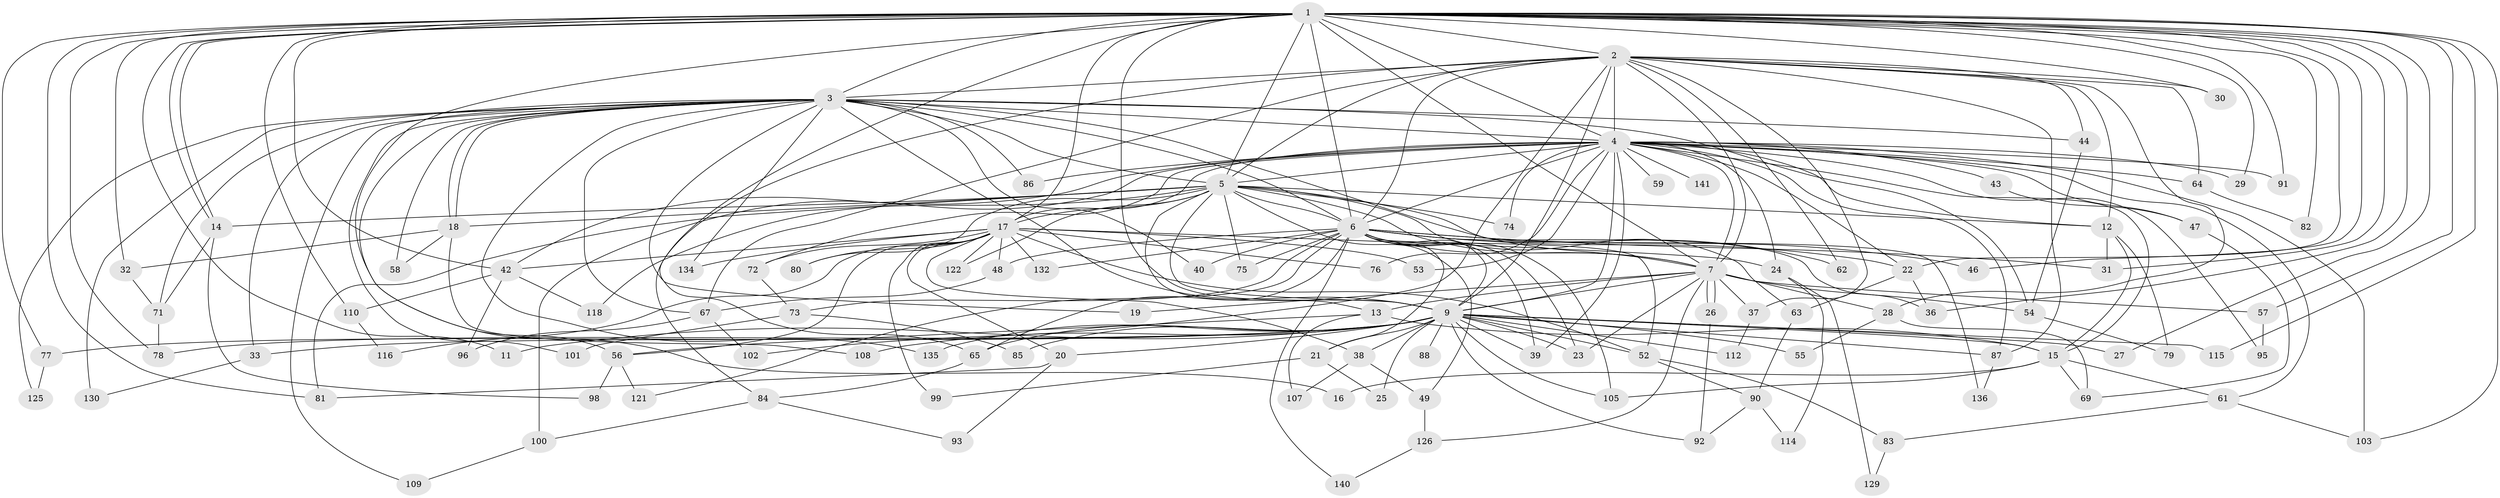 // Generated by graph-tools (version 1.1) at 2025/23/03/03/25 07:23:43]
// undirected, 110 vertices, 253 edges
graph export_dot {
graph [start="1"]
  node [color=gray90,style=filled];
  1 [super="+45"];
  2 [super="+133"];
  3 [super="+41"];
  4 [super="+8"];
  5 [super="+143"];
  6 [super="+138"];
  7 [super="+124"];
  9 [super="+10"];
  11;
  12 [super="+120"];
  13 [super="+123"];
  14 [super="+66"];
  15 [super="+50"];
  16;
  17 [super="+34"];
  18 [super="+60"];
  19;
  20 [super="+142"];
  21;
  22 [super="+35"];
  23 [super="+131"];
  24 [super="+113"];
  25;
  26;
  27;
  28;
  29;
  30;
  31 [super="+137"];
  32;
  33;
  36;
  37;
  38;
  39 [super="+70"];
  40;
  42 [super="+51"];
  43;
  44;
  46;
  47;
  48 [super="+119"];
  49;
  52 [super="+89"];
  53;
  54 [super="+94"];
  55;
  56 [super="+68"];
  57;
  58 [super="+111"];
  59;
  61;
  62;
  63;
  64;
  65;
  67;
  69 [super="+139"];
  71 [super="+117"];
  72;
  73;
  74 [super="+106"];
  75;
  76;
  77;
  78 [super="+128"];
  79;
  80;
  81;
  82;
  83;
  84;
  85;
  86;
  87;
  88;
  90;
  91;
  92 [super="+97"];
  93;
  95;
  96;
  98;
  99;
  100;
  101;
  102;
  103 [super="+104"];
  105 [super="+127"];
  107;
  108;
  109;
  110;
  112;
  114;
  115;
  116;
  118;
  121;
  122;
  125;
  126;
  129;
  130;
  132;
  134;
  135;
  136;
  140;
  141;
  1 -- 2;
  1 -- 3;
  1 -- 4 [weight=2];
  1 -- 5;
  1 -- 6;
  1 -- 7;
  1 -- 9 [weight=2];
  1 -- 11;
  1 -- 14;
  1 -- 14;
  1 -- 16;
  1 -- 17;
  1 -- 22;
  1 -- 27;
  1 -- 29;
  1 -- 30;
  1 -- 31;
  1 -- 32;
  1 -- 46;
  1 -- 57;
  1 -- 65;
  1 -- 81;
  1 -- 82;
  1 -- 91;
  1 -- 110;
  1 -- 78;
  1 -- 115;
  1 -- 36;
  1 -- 77;
  1 -- 42;
  1 -- 103;
  2 -- 3;
  2 -- 4 [weight=2];
  2 -- 5;
  2 -- 6;
  2 -- 7;
  2 -- 9 [weight=2];
  2 -- 12;
  2 -- 28;
  2 -- 30;
  2 -- 37;
  2 -- 44;
  2 -- 62;
  2 -- 64;
  2 -- 67;
  2 -- 84;
  2 -- 102;
  2 -- 87;
  3 -- 4 [weight=2];
  3 -- 5;
  3 -- 6;
  3 -- 7 [weight=2];
  3 -- 9 [weight=2];
  3 -- 18;
  3 -- 18;
  3 -- 19;
  3 -- 33;
  3 -- 40;
  3 -- 44;
  3 -- 58;
  3 -- 67;
  3 -- 71;
  3 -- 86;
  3 -- 101;
  3 -- 109;
  3 -- 125;
  3 -- 130;
  3 -- 134;
  3 -- 135;
  3 -- 56;
  3 -- 54;
  4 -- 5 [weight=2];
  4 -- 6 [weight=2];
  4 -- 7 [weight=2];
  4 -- 9 [weight=4];
  4 -- 15 [weight=2];
  4 -- 22;
  4 -- 29;
  4 -- 42;
  4 -- 43 [weight=2];
  4 -- 53;
  4 -- 72;
  4 -- 74 [weight=2];
  4 -- 86;
  4 -- 87;
  4 -- 91;
  4 -- 95;
  4 -- 103;
  4 -- 64;
  4 -- 12;
  4 -- 76;
  4 -- 141;
  4 -- 17;
  4 -- 24 [weight=2];
  4 -- 100;
  4 -- 47;
  4 -- 59;
  4 -- 61;
  4 -- 39;
  5 -- 6;
  5 -- 7;
  5 -- 9 [weight=2];
  5 -- 13;
  5 -- 49;
  5 -- 63;
  5 -- 75;
  5 -- 80;
  5 -- 81;
  5 -- 118;
  5 -- 122;
  5 -- 136;
  5 -- 17;
  5 -- 14;
  5 -- 74;
  5 -- 12;
  5 -- 18;
  6 -- 7;
  6 -- 9 [weight=2];
  6 -- 21;
  6 -- 31;
  6 -- 36;
  6 -- 39;
  6 -- 40;
  6 -- 46;
  6 -- 48;
  6 -- 52;
  6 -- 62;
  6 -- 73;
  6 -- 75;
  6 -- 105;
  6 -- 121;
  6 -- 132;
  6 -- 140;
  6 -- 23;
  6 -- 65;
  6 -- 22;
  7 -- 9 [weight=2];
  7 -- 13 [weight=2];
  7 -- 19;
  7 -- 23;
  7 -- 26;
  7 -- 26;
  7 -- 28;
  7 -- 37;
  7 -- 54;
  7 -- 57;
  7 -- 126;
  9 -- 20;
  9 -- 38;
  9 -- 39;
  9 -- 65;
  9 -- 78;
  9 -- 87;
  9 -- 108;
  9 -- 112;
  9 -- 115;
  9 -- 135;
  9 -- 11;
  9 -- 77;
  9 -- 15;
  9 -- 21;
  9 -- 85;
  9 -- 23;
  9 -- 88;
  9 -- 25;
  9 -- 27;
  9 -- 92;
  9 -- 33;
  9 -- 105;
  9 -- 52;
  9 -- 55;
  12 -- 79;
  12 -- 15;
  12 -- 31;
  13 -- 56;
  13 -- 107;
  13 -- 15;
  14 -- 71;
  14 -- 98;
  15 -- 16;
  15 -- 61;
  15 -- 105;
  15 -- 69;
  17 -- 20;
  17 -- 24;
  17 -- 38;
  17 -- 48;
  17 -- 52;
  17 -- 53;
  17 -- 72;
  17 -- 80;
  17 -- 99;
  17 -- 122;
  17 -- 132;
  17 -- 134;
  17 -- 116;
  17 -- 56;
  17 -- 42;
  17 -- 76;
  18 -- 32;
  18 -- 58 [weight=2];
  18 -- 108;
  20 -- 93;
  20 -- 81;
  21 -- 25;
  21 -- 99;
  22 -- 36;
  22 -- 63;
  24 -- 114;
  24 -- 129;
  26 -- 92;
  28 -- 55;
  28 -- 69;
  32 -- 71;
  33 -- 130;
  37 -- 112;
  38 -- 49;
  38 -- 107;
  42 -- 96;
  42 -- 118;
  42 -- 110;
  43 -- 47;
  44 -- 54;
  47 -- 69;
  48 -- 67;
  49 -- 126;
  52 -- 83;
  52 -- 90;
  54 -- 79;
  56 -- 98;
  56 -- 121;
  57 -- 95;
  61 -- 83;
  61 -- 103;
  63 -- 90;
  64 -- 82;
  65 -- 84;
  67 -- 96;
  67 -- 102;
  71 -- 78;
  72 -- 73;
  73 -- 85;
  73 -- 101;
  77 -- 125;
  83 -- 129;
  84 -- 93;
  84 -- 100;
  87 -- 136;
  90 -- 114;
  90 -- 92;
  100 -- 109;
  110 -- 116;
  126 -- 140;
}
